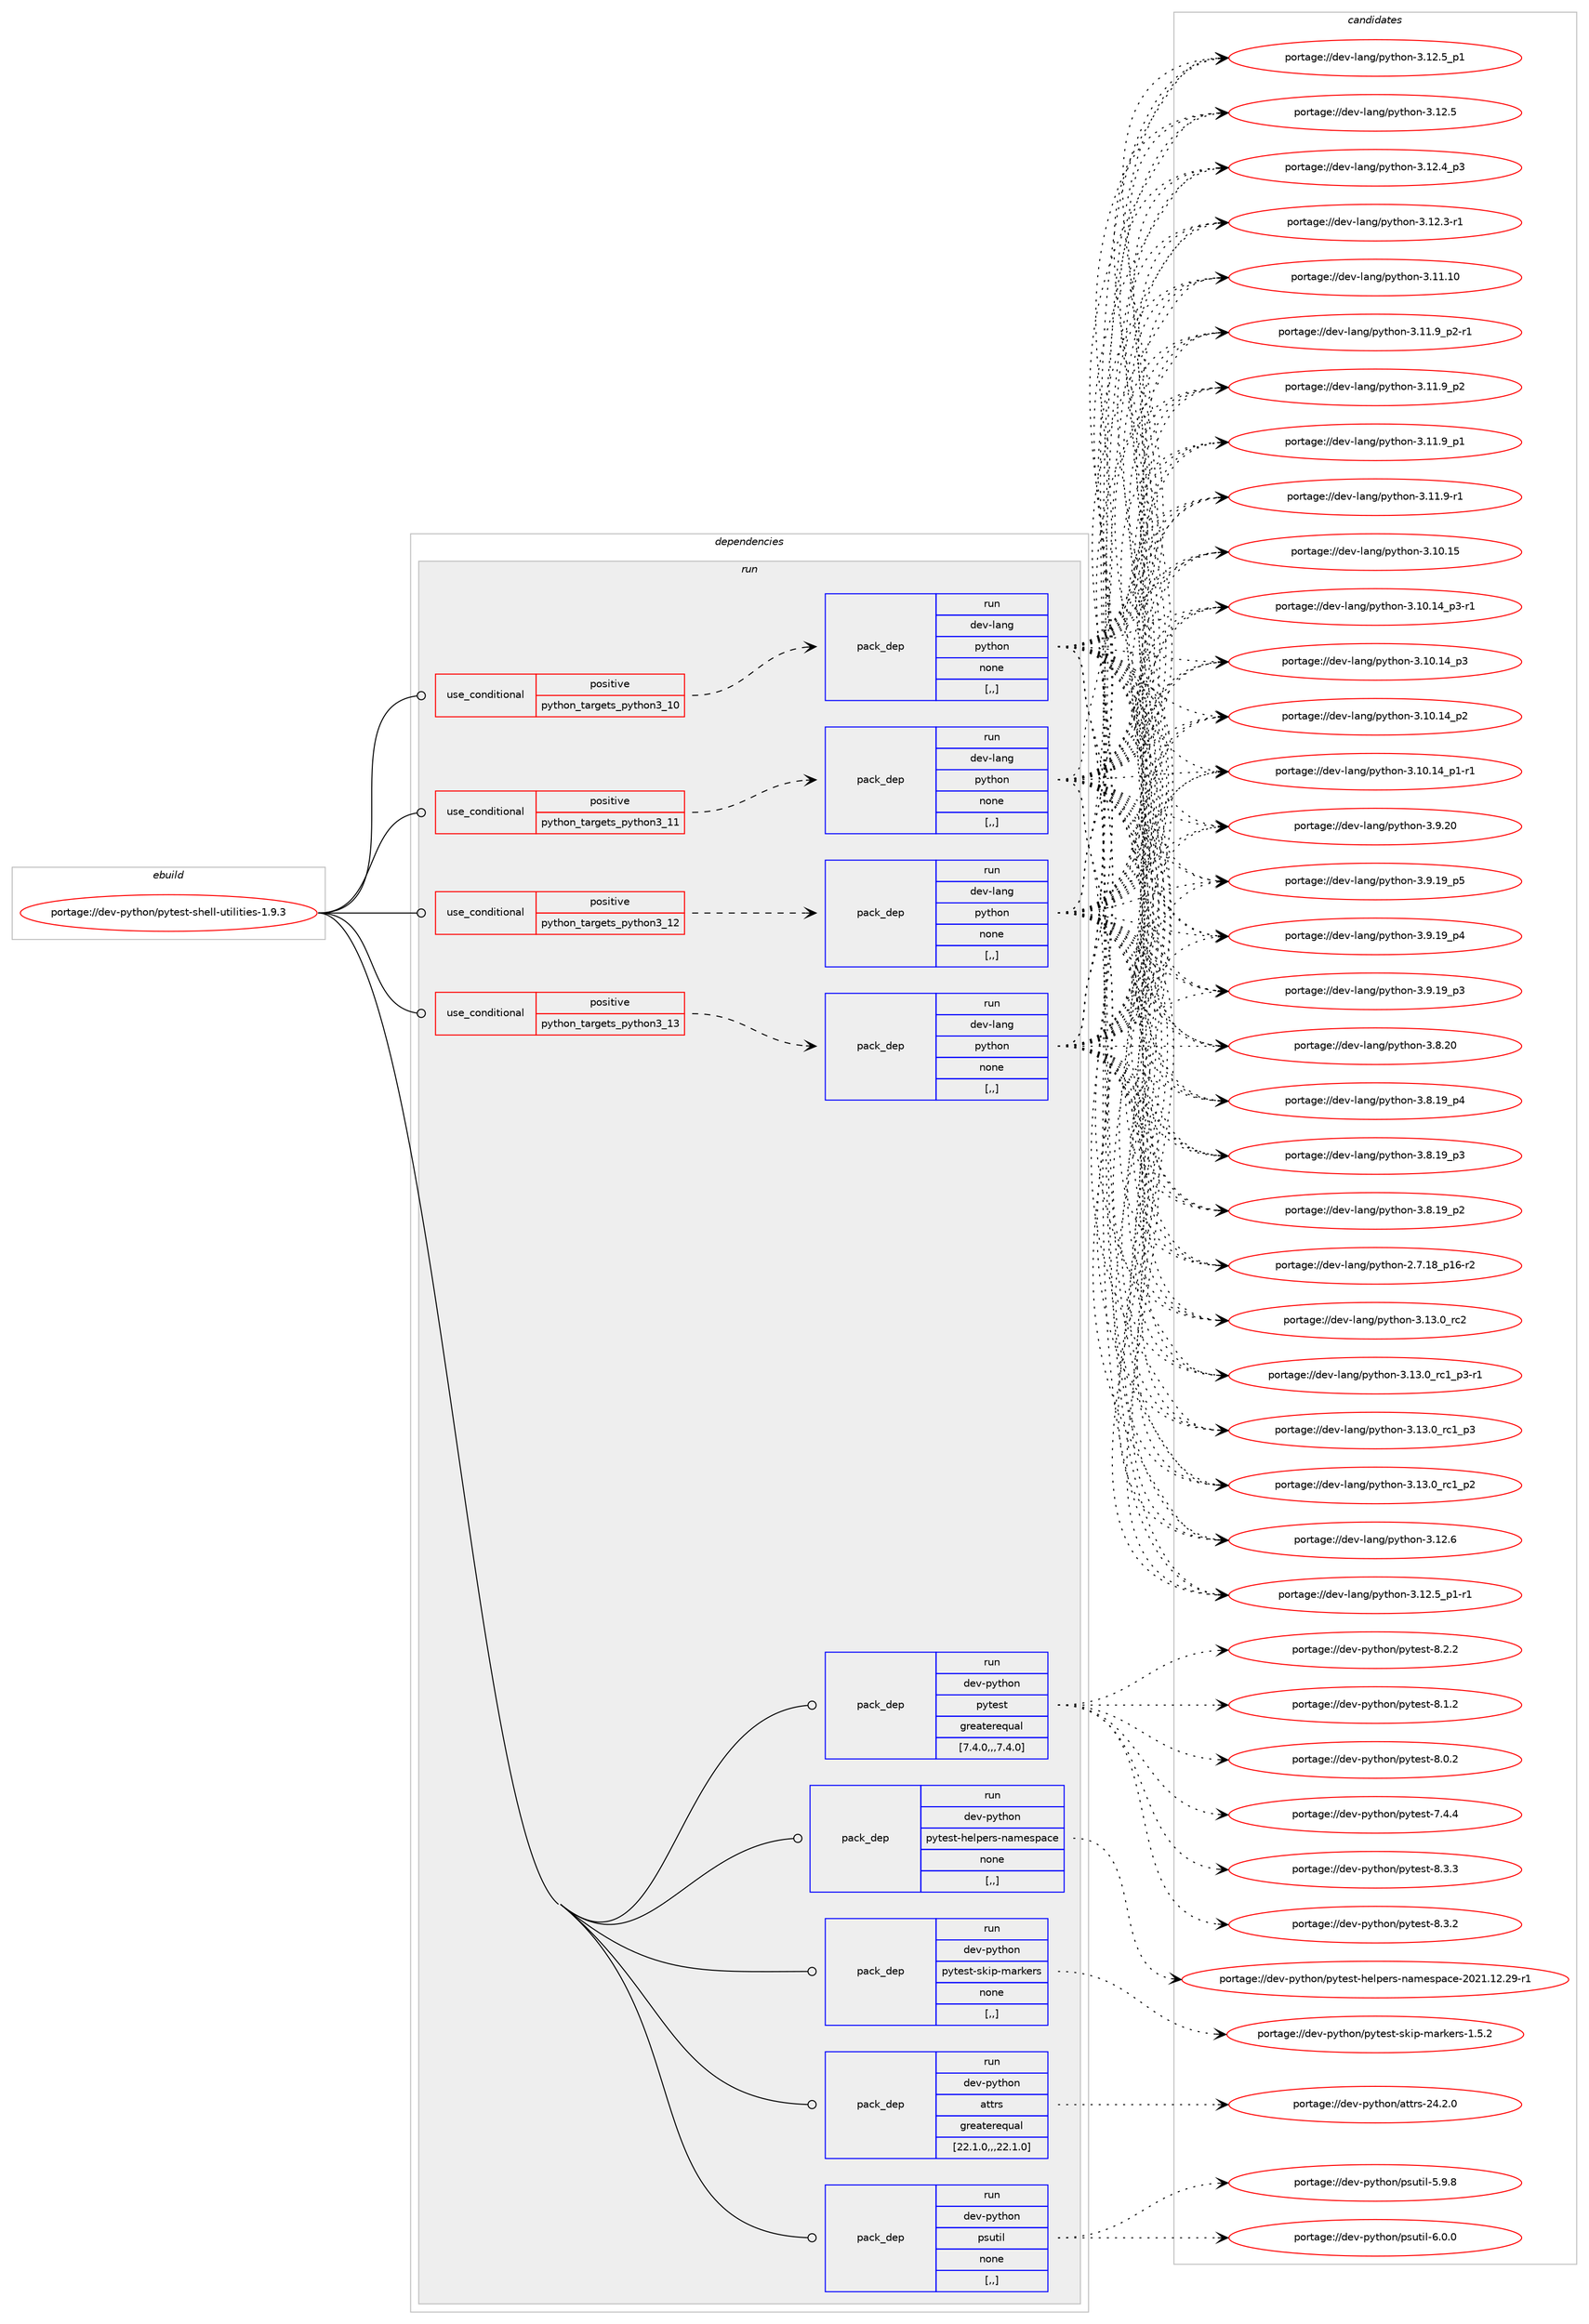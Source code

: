 digraph prolog {

# *************
# Graph options
# *************

newrank=true;
concentrate=true;
compound=true;
graph [rankdir=LR,fontname=Helvetica,fontsize=10,ranksep=1.5];#, ranksep=2.5, nodesep=0.2];
edge  [arrowhead=vee];
node  [fontname=Helvetica,fontsize=10];

# **********
# The ebuild
# **********

subgraph cluster_leftcol {
color=gray;
label=<<i>ebuild</i>>;
id [label="portage://dev-python/pytest-shell-utilities-1.9.3", color=red, width=4, href="../dev-python/pytest-shell-utilities-1.9.3.svg"];
}

# ****************
# The dependencies
# ****************

subgraph cluster_midcol {
color=gray;
label=<<i>dependencies</i>>;
subgraph cluster_compile {
fillcolor="#eeeeee";
style=filled;
label=<<i>compile</i>>;
}
subgraph cluster_compileandrun {
fillcolor="#eeeeee";
style=filled;
label=<<i>compile and run</i>>;
}
subgraph cluster_run {
fillcolor="#eeeeee";
style=filled;
label=<<i>run</i>>;
subgraph cond168672 {
dependency654662 [label=<<TABLE BORDER="0" CELLBORDER="1" CELLSPACING="0" CELLPADDING="4"><TR><TD ROWSPAN="3" CELLPADDING="10">use_conditional</TD></TR><TR><TD>positive</TD></TR><TR><TD>python_targets_python3_10</TD></TR></TABLE>>, shape=none, color=red];
subgraph pack481133 {
dependency654663 [label=<<TABLE BORDER="0" CELLBORDER="1" CELLSPACING="0" CELLPADDING="4" WIDTH="220"><TR><TD ROWSPAN="6" CELLPADDING="30">pack_dep</TD></TR><TR><TD WIDTH="110">run</TD></TR><TR><TD>dev-lang</TD></TR><TR><TD>python</TD></TR><TR><TD>none</TD></TR><TR><TD>[,,]</TD></TR></TABLE>>, shape=none, color=blue];
}
dependency654662:e -> dependency654663:w [weight=20,style="dashed",arrowhead="vee"];
}
id:e -> dependency654662:w [weight=20,style="solid",arrowhead="odot"];
subgraph cond168673 {
dependency654664 [label=<<TABLE BORDER="0" CELLBORDER="1" CELLSPACING="0" CELLPADDING="4"><TR><TD ROWSPAN="3" CELLPADDING="10">use_conditional</TD></TR><TR><TD>positive</TD></TR><TR><TD>python_targets_python3_11</TD></TR></TABLE>>, shape=none, color=red];
subgraph pack481134 {
dependency654665 [label=<<TABLE BORDER="0" CELLBORDER="1" CELLSPACING="0" CELLPADDING="4" WIDTH="220"><TR><TD ROWSPAN="6" CELLPADDING="30">pack_dep</TD></TR><TR><TD WIDTH="110">run</TD></TR><TR><TD>dev-lang</TD></TR><TR><TD>python</TD></TR><TR><TD>none</TD></TR><TR><TD>[,,]</TD></TR></TABLE>>, shape=none, color=blue];
}
dependency654664:e -> dependency654665:w [weight=20,style="dashed",arrowhead="vee"];
}
id:e -> dependency654664:w [weight=20,style="solid",arrowhead="odot"];
subgraph cond168674 {
dependency654666 [label=<<TABLE BORDER="0" CELLBORDER="1" CELLSPACING="0" CELLPADDING="4"><TR><TD ROWSPAN="3" CELLPADDING="10">use_conditional</TD></TR><TR><TD>positive</TD></TR><TR><TD>python_targets_python3_12</TD></TR></TABLE>>, shape=none, color=red];
subgraph pack481135 {
dependency654667 [label=<<TABLE BORDER="0" CELLBORDER="1" CELLSPACING="0" CELLPADDING="4" WIDTH="220"><TR><TD ROWSPAN="6" CELLPADDING="30">pack_dep</TD></TR><TR><TD WIDTH="110">run</TD></TR><TR><TD>dev-lang</TD></TR><TR><TD>python</TD></TR><TR><TD>none</TD></TR><TR><TD>[,,]</TD></TR></TABLE>>, shape=none, color=blue];
}
dependency654666:e -> dependency654667:w [weight=20,style="dashed",arrowhead="vee"];
}
id:e -> dependency654666:w [weight=20,style="solid",arrowhead="odot"];
subgraph cond168675 {
dependency654668 [label=<<TABLE BORDER="0" CELLBORDER="1" CELLSPACING="0" CELLPADDING="4"><TR><TD ROWSPAN="3" CELLPADDING="10">use_conditional</TD></TR><TR><TD>positive</TD></TR><TR><TD>python_targets_python3_13</TD></TR></TABLE>>, shape=none, color=red];
subgraph pack481136 {
dependency654669 [label=<<TABLE BORDER="0" CELLBORDER="1" CELLSPACING="0" CELLPADDING="4" WIDTH="220"><TR><TD ROWSPAN="6" CELLPADDING="30">pack_dep</TD></TR><TR><TD WIDTH="110">run</TD></TR><TR><TD>dev-lang</TD></TR><TR><TD>python</TD></TR><TR><TD>none</TD></TR><TR><TD>[,,]</TD></TR></TABLE>>, shape=none, color=blue];
}
dependency654668:e -> dependency654669:w [weight=20,style="dashed",arrowhead="vee"];
}
id:e -> dependency654668:w [weight=20,style="solid",arrowhead="odot"];
subgraph pack481137 {
dependency654670 [label=<<TABLE BORDER="0" CELLBORDER="1" CELLSPACING="0" CELLPADDING="4" WIDTH="220"><TR><TD ROWSPAN="6" CELLPADDING="30">pack_dep</TD></TR><TR><TD WIDTH="110">run</TD></TR><TR><TD>dev-python</TD></TR><TR><TD>attrs</TD></TR><TR><TD>greaterequal</TD></TR><TR><TD>[22.1.0,,,22.1.0]</TD></TR></TABLE>>, shape=none, color=blue];
}
id:e -> dependency654670:w [weight=20,style="solid",arrowhead="odot"];
subgraph pack481138 {
dependency654671 [label=<<TABLE BORDER="0" CELLBORDER="1" CELLSPACING="0" CELLPADDING="4" WIDTH="220"><TR><TD ROWSPAN="6" CELLPADDING="30">pack_dep</TD></TR><TR><TD WIDTH="110">run</TD></TR><TR><TD>dev-python</TD></TR><TR><TD>psutil</TD></TR><TR><TD>none</TD></TR><TR><TD>[,,]</TD></TR></TABLE>>, shape=none, color=blue];
}
id:e -> dependency654671:w [weight=20,style="solid",arrowhead="odot"];
subgraph pack481139 {
dependency654672 [label=<<TABLE BORDER="0" CELLBORDER="1" CELLSPACING="0" CELLPADDING="4" WIDTH="220"><TR><TD ROWSPAN="6" CELLPADDING="30">pack_dep</TD></TR><TR><TD WIDTH="110">run</TD></TR><TR><TD>dev-python</TD></TR><TR><TD>pytest</TD></TR><TR><TD>greaterequal</TD></TR><TR><TD>[7.4.0,,,7.4.0]</TD></TR></TABLE>>, shape=none, color=blue];
}
id:e -> dependency654672:w [weight=20,style="solid",arrowhead="odot"];
subgraph pack481140 {
dependency654673 [label=<<TABLE BORDER="0" CELLBORDER="1" CELLSPACING="0" CELLPADDING="4" WIDTH="220"><TR><TD ROWSPAN="6" CELLPADDING="30">pack_dep</TD></TR><TR><TD WIDTH="110">run</TD></TR><TR><TD>dev-python</TD></TR><TR><TD>pytest-helpers-namespace</TD></TR><TR><TD>none</TD></TR><TR><TD>[,,]</TD></TR></TABLE>>, shape=none, color=blue];
}
id:e -> dependency654673:w [weight=20,style="solid",arrowhead="odot"];
subgraph pack481141 {
dependency654674 [label=<<TABLE BORDER="0" CELLBORDER="1" CELLSPACING="0" CELLPADDING="4" WIDTH="220"><TR><TD ROWSPAN="6" CELLPADDING="30">pack_dep</TD></TR><TR><TD WIDTH="110">run</TD></TR><TR><TD>dev-python</TD></TR><TR><TD>pytest-skip-markers</TD></TR><TR><TD>none</TD></TR><TR><TD>[,,]</TD></TR></TABLE>>, shape=none, color=blue];
}
id:e -> dependency654674:w [weight=20,style="solid",arrowhead="odot"];
}
}

# **************
# The candidates
# **************

subgraph cluster_choices {
rank=same;
color=gray;
label=<<i>candidates</i>>;

subgraph choice481133 {
color=black;
nodesep=1;
choice10010111845108971101034711212111610411111045514649514648951149950 [label="portage://dev-lang/python-3.13.0_rc2", color=red, width=4,href="../dev-lang/python-3.13.0_rc2.svg"];
choice1001011184510897110103471121211161041111104551464951464895114994995112514511449 [label="portage://dev-lang/python-3.13.0_rc1_p3-r1", color=red, width=4,href="../dev-lang/python-3.13.0_rc1_p3-r1.svg"];
choice100101118451089711010347112121116104111110455146495146489511499499511251 [label="portage://dev-lang/python-3.13.0_rc1_p3", color=red, width=4,href="../dev-lang/python-3.13.0_rc1_p3.svg"];
choice100101118451089711010347112121116104111110455146495146489511499499511250 [label="portage://dev-lang/python-3.13.0_rc1_p2", color=red, width=4,href="../dev-lang/python-3.13.0_rc1_p2.svg"];
choice10010111845108971101034711212111610411111045514649504654 [label="portage://dev-lang/python-3.12.6", color=red, width=4,href="../dev-lang/python-3.12.6.svg"];
choice1001011184510897110103471121211161041111104551464950465395112494511449 [label="portage://dev-lang/python-3.12.5_p1-r1", color=red, width=4,href="../dev-lang/python-3.12.5_p1-r1.svg"];
choice100101118451089711010347112121116104111110455146495046539511249 [label="portage://dev-lang/python-3.12.5_p1", color=red, width=4,href="../dev-lang/python-3.12.5_p1.svg"];
choice10010111845108971101034711212111610411111045514649504653 [label="portage://dev-lang/python-3.12.5", color=red, width=4,href="../dev-lang/python-3.12.5.svg"];
choice100101118451089711010347112121116104111110455146495046529511251 [label="portage://dev-lang/python-3.12.4_p3", color=red, width=4,href="../dev-lang/python-3.12.4_p3.svg"];
choice100101118451089711010347112121116104111110455146495046514511449 [label="portage://dev-lang/python-3.12.3-r1", color=red, width=4,href="../dev-lang/python-3.12.3-r1.svg"];
choice1001011184510897110103471121211161041111104551464949464948 [label="portage://dev-lang/python-3.11.10", color=red, width=4,href="../dev-lang/python-3.11.10.svg"];
choice1001011184510897110103471121211161041111104551464949465795112504511449 [label="portage://dev-lang/python-3.11.9_p2-r1", color=red, width=4,href="../dev-lang/python-3.11.9_p2-r1.svg"];
choice100101118451089711010347112121116104111110455146494946579511250 [label="portage://dev-lang/python-3.11.9_p2", color=red, width=4,href="../dev-lang/python-3.11.9_p2.svg"];
choice100101118451089711010347112121116104111110455146494946579511249 [label="portage://dev-lang/python-3.11.9_p1", color=red, width=4,href="../dev-lang/python-3.11.9_p1.svg"];
choice100101118451089711010347112121116104111110455146494946574511449 [label="portage://dev-lang/python-3.11.9-r1", color=red, width=4,href="../dev-lang/python-3.11.9-r1.svg"];
choice1001011184510897110103471121211161041111104551464948464953 [label="portage://dev-lang/python-3.10.15", color=red, width=4,href="../dev-lang/python-3.10.15.svg"];
choice100101118451089711010347112121116104111110455146494846495295112514511449 [label="portage://dev-lang/python-3.10.14_p3-r1", color=red, width=4,href="../dev-lang/python-3.10.14_p3-r1.svg"];
choice10010111845108971101034711212111610411111045514649484649529511251 [label="portage://dev-lang/python-3.10.14_p3", color=red, width=4,href="../dev-lang/python-3.10.14_p3.svg"];
choice10010111845108971101034711212111610411111045514649484649529511250 [label="portage://dev-lang/python-3.10.14_p2", color=red, width=4,href="../dev-lang/python-3.10.14_p2.svg"];
choice100101118451089711010347112121116104111110455146494846495295112494511449 [label="portage://dev-lang/python-3.10.14_p1-r1", color=red, width=4,href="../dev-lang/python-3.10.14_p1-r1.svg"];
choice10010111845108971101034711212111610411111045514657465048 [label="portage://dev-lang/python-3.9.20", color=red, width=4,href="../dev-lang/python-3.9.20.svg"];
choice100101118451089711010347112121116104111110455146574649579511253 [label="portage://dev-lang/python-3.9.19_p5", color=red, width=4,href="../dev-lang/python-3.9.19_p5.svg"];
choice100101118451089711010347112121116104111110455146574649579511252 [label="portage://dev-lang/python-3.9.19_p4", color=red, width=4,href="../dev-lang/python-3.9.19_p4.svg"];
choice100101118451089711010347112121116104111110455146574649579511251 [label="portage://dev-lang/python-3.9.19_p3", color=red, width=4,href="../dev-lang/python-3.9.19_p3.svg"];
choice10010111845108971101034711212111610411111045514656465048 [label="portage://dev-lang/python-3.8.20", color=red, width=4,href="../dev-lang/python-3.8.20.svg"];
choice100101118451089711010347112121116104111110455146564649579511252 [label="portage://dev-lang/python-3.8.19_p4", color=red, width=4,href="../dev-lang/python-3.8.19_p4.svg"];
choice100101118451089711010347112121116104111110455146564649579511251 [label="portage://dev-lang/python-3.8.19_p3", color=red, width=4,href="../dev-lang/python-3.8.19_p3.svg"];
choice100101118451089711010347112121116104111110455146564649579511250 [label="portage://dev-lang/python-3.8.19_p2", color=red, width=4,href="../dev-lang/python-3.8.19_p2.svg"];
choice100101118451089711010347112121116104111110455046554649569511249544511450 [label="portage://dev-lang/python-2.7.18_p16-r2", color=red, width=4,href="../dev-lang/python-2.7.18_p16-r2.svg"];
dependency654663:e -> choice10010111845108971101034711212111610411111045514649514648951149950:w [style=dotted,weight="100"];
dependency654663:e -> choice1001011184510897110103471121211161041111104551464951464895114994995112514511449:w [style=dotted,weight="100"];
dependency654663:e -> choice100101118451089711010347112121116104111110455146495146489511499499511251:w [style=dotted,weight="100"];
dependency654663:e -> choice100101118451089711010347112121116104111110455146495146489511499499511250:w [style=dotted,weight="100"];
dependency654663:e -> choice10010111845108971101034711212111610411111045514649504654:w [style=dotted,weight="100"];
dependency654663:e -> choice1001011184510897110103471121211161041111104551464950465395112494511449:w [style=dotted,weight="100"];
dependency654663:e -> choice100101118451089711010347112121116104111110455146495046539511249:w [style=dotted,weight="100"];
dependency654663:e -> choice10010111845108971101034711212111610411111045514649504653:w [style=dotted,weight="100"];
dependency654663:e -> choice100101118451089711010347112121116104111110455146495046529511251:w [style=dotted,weight="100"];
dependency654663:e -> choice100101118451089711010347112121116104111110455146495046514511449:w [style=dotted,weight="100"];
dependency654663:e -> choice1001011184510897110103471121211161041111104551464949464948:w [style=dotted,weight="100"];
dependency654663:e -> choice1001011184510897110103471121211161041111104551464949465795112504511449:w [style=dotted,weight="100"];
dependency654663:e -> choice100101118451089711010347112121116104111110455146494946579511250:w [style=dotted,weight="100"];
dependency654663:e -> choice100101118451089711010347112121116104111110455146494946579511249:w [style=dotted,weight="100"];
dependency654663:e -> choice100101118451089711010347112121116104111110455146494946574511449:w [style=dotted,weight="100"];
dependency654663:e -> choice1001011184510897110103471121211161041111104551464948464953:w [style=dotted,weight="100"];
dependency654663:e -> choice100101118451089711010347112121116104111110455146494846495295112514511449:w [style=dotted,weight="100"];
dependency654663:e -> choice10010111845108971101034711212111610411111045514649484649529511251:w [style=dotted,weight="100"];
dependency654663:e -> choice10010111845108971101034711212111610411111045514649484649529511250:w [style=dotted,weight="100"];
dependency654663:e -> choice100101118451089711010347112121116104111110455146494846495295112494511449:w [style=dotted,weight="100"];
dependency654663:e -> choice10010111845108971101034711212111610411111045514657465048:w [style=dotted,weight="100"];
dependency654663:e -> choice100101118451089711010347112121116104111110455146574649579511253:w [style=dotted,weight="100"];
dependency654663:e -> choice100101118451089711010347112121116104111110455146574649579511252:w [style=dotted,weight="100"];
dependency654663:e -> choice100101118451089711010347112121116104111110455146574649579511251:w [style=dotted,weight="100"];
dependency654663:e -> choice10010111845108971101034711212111610411111045514656465048:w [style=dotted,weight="100"];
dependency654663:e -> choice100101118451089711010347112121116104111110455146564649579511252:w [style=dotted,weight="100"];
dependency654663:e -> choice100101118451089711010347112121116104111110455146564649579511251:w [style=dotted,weight="100"];
dependency654663:e -> choice100101118451089711010347112121116104111110455146564649579511250:w [style=dotted,weight="100"];
dependency654663:e -> choice100101118451089711010347112121116104111110455046554649569511249544511450:w [style=dotted,weight="100"];
}
subgraph choice481134 {
color=black;
nodesep=1;
choice10010111845108971101034711212111610411111045514649514648951149950 [label="portage://dev-lang/python-3.13.0_rc2", color=red, width=4,href="../dev-lang/python-3.13.0_rc2.svg"];
choice1001011184510897110103471121211161041111104551464951464895114994995112514511449 [label="portage://dev-lang/python-3.13.0_rc1_p3-r1", color=red, width=4,href="../dev-lang/python-3.13.0_rc1_p3-r1.svg"];
choice100101118451089711010347112121116104111110455146495146489511499499511251 [label="portage://dev-lang/python-3.13.0_rc1_p3", color=red, width=4,href="../dev-lang/python-3.13.0_rc1_p3.svg"];
choice100101118451089711010347112121116104111110455146495146489511499499511250 [label="portage://dev-lang/python-3.13.0_rc1_p2", color=red, width=4,href="../dev-lang/python-3.13.0_rc1_p2.svg"];
choice10010111845108971101034711212111610411111045514649504654 [label="portage://dev-lang/python-3.12.6", color=red, width=4,href="../dev-lang/python-3.12.6.svg"];
choice1001011184510897110103471121211161041111104551464950465395112494511449 [label="portage://dev-lang/python-3.12.5_p1-r1", color=red, width=4,href="../dev-lang/python-3.12.5_p1-r1.svg"];
choice100101118451089711010347112121116104111110455146495046539511249 [label="portage://dev-lang/python-3.12.5_p1", color=red, width=4,href="../dev-lang/python-3.12.5_p1.svg"];
choice10010111845108971101034711212111610411111045514649504653 [label="portage://dev-lang/python-3.12.5", color=red, width=4,href="../dev-lang/python-3.12.5.svg"];
choice100101118451089711010347112121116104111110455146495046529511251 [label="portage://dev-lang/python-3.12.4_p3", color=red, width=4,href="../dev-lang/python-3.12.4_p3.svg"];
choice100101118451089711010347112121116104111110455146495046514511449 [label="portage://dev-lang/python-3.12.3-r1", color=red, width=4,href="../dev-lang/python-3.12.3-r1.svg"];
choice1001011184510897110103471121211161041111104551464949464948 [label="portage://dev-lang/python-3.11.10", color=red, width=4,href="../dev-lang/python-3.11.10.svg"];
choice1001011184510897110103471121211161041111104551464949465795112504511449 [label="portage://dev-lang/python-3.11.9_p2-r1", color=red, width=4,href="../dev-lang/python-3.11.9_p2-r1.svg"];
choice100101118451089711010347112121116104111110455146494946579511250 [label="portage://dev-lang/python-3.11.9_p2", color=red, width=4,href="../dev-lang/python-3.11.9_p2.svg"];
choice100101118451089711010347112121116104111110455146494946579511249 [label="portage://dev-lang/python-3.11.9_p1", color=red, width=4,href="../dev-lang/python-3.11.9_p1.svg"];
choice100101118451089711010347112121116104111110455146494946574511449 [label="portage://dev-lang/python-3.11.9-r1", color=red, width=4,href="../dev-lang/python-3.11.9-r1.svg"];
choice1001011184510897110103471121211161041111104551464948464953 [label="portage://dev-lang/python-3.10.15", color=red, width=4,href="../dev-lang/python-3.10.15.svg"];
choice100101118451089711010347112121116104111110455146494846495295112514511449 [label="portage://dev-lang/python-3.10.14_p3-r1", color=red, width=4,href="../dev-lang/python-3.10.14_p3-r1.svg"];
choice10010111845108971101034711212111610411111045514649484649529511251 [label="portage://dev-lang/python-3.10.14_p3", color=red, width=4,href="../dev-lang/python-3.10.14_p3.svg"];
choice10010111845108971101034711212111610411111045514649484649529511250 [label="portage://dev-lang/python-3.10.14_p2", color=red, width=4,href="../dev-lang/python-3.10.14_p2.svg"];
choice100101118451089711010347112121116104111110455146494846495295112494511449 [label="portage://dev-lang/python-3.10.14_p1-r1", color=red, width=4,href="../dev-lang/python-3.10.14_p1-r1.svg"];
choice10010111845108971101034711212111610411111045514657465048 [label="portage://dev-lang/python-3.9.20", color=red, width=4,href="../dev-lang/python-3.9.20.svg"];
choice100101118451089711010347112121116104111110455146574649579511253 [label="portage://dev-lang/python-3.9.19_p5", color=red, width=4,href="../dev-lang/python-3.9.19_p5.svg"];
choice100101118451089711010347112121116104111110455146574649579511252 [label="portage://dev-lang/python-3.9.19_p4", color=red, width=4,href="../dev-lang/python-3.9.19_p4.svg"];
choice100101118451089711010347112121116104111110455146574649579511251 [label="portage://dev-lang/python-3.9.19_p3", color=red, width=4,href="../dev-lang/python-3.9.19_p3.svg"];
choice10010111845108971101034711212111610411111045514656465048 [label="portage://dev-lang/python-3.8.20", color=red, width=4,href="../dev-lang/python-3.8.20.svg"];
choice100101118451089711010347112121116104111110455146564649579511252 [label="portage://dev-lang/python-3.8.19_p4", color=red, width=4,href="../dev-lang/python-3.8.19_p4.svg"];
choice100101118451089711010347112121116104111110455146564649579511251 [label="portage://dev-lang/python-3.8.19_p3", color=red, width=4,href="../dev-lang/python-3.8.19_p3.svg"];
choice100101118451089711010347112121116104111110455146564649579511250 [label="portage://dev-lang/python-3.8.19_p2", color=red, width=4,href="../dev-lang/python-3.8.19_p2.svg"];
choice100101118451089711010347112121116104111110455046554649569511249544511450 [label="portage://dev-lang/python-2.7.18_p16-r2", color=red, width=4,href="../dev-lang/python-2.7.18_p16-r2.svg"];
dependency654665:e -> choice10010111845108971101034711212111610411111045514649514648951149950:w [style=dotted,weight="100"];
dependency654665:e -> choice1001011184510897110103471121211161041111104551464951464895114994995112514511449:w [style=dotted,weight="100"];
dependency654665:e -> choice100101118451089711010347112121116104111110455146495146489511499499511251:w [style=dotted,weight="100"];
dependency654665:e -> choice100101118451089711010347112121116104111110455146495146489511499499511250:w [style=dotted,weight="100"];
dependency654665:e -> choice10010111845108971101034711212111610411111045514649504654:w [style=dotted,weight="100"];
dependency654665:e -> choice1001011184510897110103471121211161041111104551464950465395112494511449:w [style=dotted,weight="100"];
dependency654665:e -> choice100101118451089711010347112121116104111110455146495046539511249:w [style=dotted,weight="100"];
dependency654665:e -> choice10010111845108971101034711212111610411111045514649504653:w [style=dotted,weight="100"];
dependency654665:e -> choice100101118451089711010347112121116104111110455146495046529511251:w [style=dotted,weight="100"];
dependency654665:e -> choice100101118451089711010347112121116104111110455146495046514511449:w [style=dotted,weight="100"];
dependency654665:e -> choice1001011184510897110103471121211161041111104551464949464948:w [style=dotted,weight="100"];
dependency654665:e -> choice1001011184510897110103471121211161041111104551464949465795112504511449:w [style=dotted,weight="100"];
dependency654665:e -> choice100101118451089711010347112121116104111110455146494946579511250:w [style=dotted,weight="100"];
dependency654665:e -> choice100101118451089711010347112121116104111110455146494946579511249:w [style=dotted,weight="100"];
dependency654665:e -> choice100101118451089711010347112121116104111110455146494946574511449:w [style=dotted,weight="100"];
dependency654665:e -> choice1001011184510897110103471121211161041111104551464948464953:w [style=dotted,weight="100"];
dependency654665:e -> choice100101118451089711010347112121116104111110455146494846495295112514511449:w [style=dotted,weight="100"];
dependency654665:e -> choice10010111845108971101034711212111610411111045514649484649529511251:w [style=dotted,weight="100"];
dependency654665:e -> choice10010111845108971101034711212111610411111045514649484649529511250:w [style=dotted,weight="100"];
dependency654665:e -> choice100101118451089711010347112121116104111110455146494846495295112494511449:w [style=dotted,weight="100"];
dependency654665:e -> choice10010111845108971101034711212111610411111045514657465048:w [style=dotted,weight="100"];
dependency654665:e -> choice100101118451089711010347112121116104111110455146574649579511253:w [style=dotted,weight="100"];
dependency654665:e -> choice100101118451089711010347112121116104111110455146574649579511252:w [style=dotted,weight="100"];
dependency654665:e -> choice100101118451089711010347112121116104111110455146574649579511251:w [style=dotted,weight="100"];
dependency654665:e -> choice10010111845108971101034711212111610411111045514656465048:w [style=dotted,weight="100"];
dependency654665:e -> choice100101118451089711010347112121116104111110455146564649579511252:w [style=dotted,weight="100"];
dependency654665:e -> choice100101118451089711010347112121116104111110455146564649579511251:w [style=dotted,weight="100"];
dependency654665:e -> choice100101118451089711010347112121116104111110455146564649579511250:w [style=dotted,weight="100"];
dependency654665:e -> choice100101118451089711010347112121116104111110455046554649569511249544511450:w [style=dotted,weight="100"];
}
subgraph choice481135 {
color=black;
nodesep=1;
choice10010111845108971101034711212111610411111045514649514648951149950 [label="portage://dev-lang/python-3.13.0_rc2", color=red, width=4,href="../dev-lang/python-3.13.0_rc2.svg"];
choice1001011184510897110103471121211161041111104551464951464895114994995112514511449 [label="portage://dev-lang/python-3.13.0_rc1_p3-r1", color=red, width=4,href="../dev-lang/python-3.13.0_rc1_p3-r1.svg"];
choice100101118451089711010347112121116104111110455146495146489511499499511251 [label="portage://dev-lang/python-3.13.0_rc1_p3", color=red, width=4,href="../dev-lang/python-3.13.0_rc1_p3.svg"];
choice100101118451089711010347112121116104111110455146495146489511499499511250 [label="portage://dev-lang/python-3.13.0_rc1_p2", color=red, width=4,href="../dev-lang/python-3.13.0_rc1_p2.svg"];
choice10010111845108971101034711212111610411111045514649504654 [label="portage://dev-lang/python-3.12.6", color=red, width=4,href="../dev-lang/python-3.12.6.svg"];
choice1001011184510897110103471121211161041111104551464950465395112494511449 [label="portage://dev-lang/python-3.12.5_p1-r1", color=red, width=4,href="../dev-lang/python-3.12.5_p1-r1.svg"];
choice100101118451089711010347112121116104111110455146495046539511249 [label="portage://dev-lang/python-3.12.5_p1", color=red, width=4,href="../dev-lang/python-3.12.5_p1.svg"];
choice10010111845108971101034711212111610411111045514649504653 [label="portage://dev-lang/python-3.12.5", color=red, width=4,href="../dev-lang/python-3.12.5.svg"];
choice100101118451089711010347112121116104111110455146495046529511251 [label="portage://dev-lang/python-3.12.4_p3", color=red, width=4,href="../dev-lang/python-3.12.4_p3.svg"];
choice100101118451089711010347112121116104111110455146495046514511449 [label="portage://dev-lang/python-3.12.3-r1", color=red, width=4,href="../dev-lang/python-3.12.3-r1.svg"];
choice1001011184510897110103471121211161041111104551464949464948 [label="portage://dev-lang/python-3.11.10", color=red, width=4,href="../dev-lang/python-3.11.10.svg"];
choice1001011184510897110103471121211161041111104551464949465795112504511449 [label="portage://dev-lang/python-3.11.9_p2-r1", color=red, width=4,href="../dev-lang/python-3.11.9_p2-r1.svg"];
choice100101118451089711010347112121116104111110455146494946579511250 [label="portage://dev-lang/python-3.11.9_p2", color=red, width=4,href="../dev-lang/python-3.11.9_p2.svg"];
choice100101118451089711010347112121116104111110455146494946579511249 [label="portage://dev-lang/python-3.11.9_p1", color=red, width=4,href="../dev-lang/python-3.11.9_p1.svg"];
choice100101118451089711010347112121116104111110455146494946574511449 [label="portage://dev-lang/python-3.11.9-r1", color=red, width=4,href="../dev-lang/python-3.11.9-r1.svg"];
choice1001011184510897110103471121211161041111104551464948464953 [label="portage://dev-lang/python-3.10.15", color=red, width=4,href="../dev-lang/python-3.10.15.svg"];
choice100101118451089711010347112121116104111110455146494846495295112514511449 [label="portage://dev-lang/python-3.10.14_p3-r1", color=red, width=4,href="../dev-lang/python-3.10.14_p3-r1.svg"];
choice10010111845108971101034711212111610411111045514649484649529511251 [label="portage://dev-lang/python-3.10.14_p3", color=red, width=4,href="../dev-lang/python-3.10.14_p3.svg"];
choice10010111845108971101034711212111610411111045514649484649529511250 [label="portage://dev-lang/python-3.10.14_p2", color=red, width=4,href="../dev-lang/python-3.10.14_p2.svg"];
choice100101118451089711010347112121116104111110455146494846495295112494511449 [label="portage://dev-lang/python-3.10.14_p1-r1", color=red, width=4,href="../dev-lang/python-3.10.14_p1-r1.svg"];
choice10010111845108971101034711212111610411111045514657465048 [label="portage://dev-lang/python-3.9.20", color=red, width=4,href="../dev-lang/python-3.9.20.svg"];
choice100101118451089711010347112121116104111110455146574649579511253 [label="portage://dev-lang/python-3.9.19_p5", color=red, width=4,href="../dev-lang/python-3.9.19_p5.svg"];
choice100101118451089711010347112121116104111110455146574649579511252 [label="portage://dev-lang/python-3.9.19_p4", color=red, width=4,href="../dev-lang/python-3.9.19_p4.svg"];
choice100101118451089711010347112121116104111110455146574649579511251 [label="portage://dev-lang/python-3.9.19_p3", color=red, width=4,href="../dev-lang/python-3.9.19_p3.svg"];
choice10010111845108971101034711212111610411111045514656465048 [label="portage://dev-lang/python-3.8.20", color=red, width=4,href="../dev-lang/python-3.8.20.svg"];
choice100101118451089711010347112121116104111110455146564649579511252 [label="portage://dev-lang/python-3.8.19_p4", color=red, width=4,href="../dev-lang/python-3.8.19_p4.svg"];
choice100101118451089711010347112121116104111110455146564649579511251 [label="portage://dev-lang/python-3.8.19_p3", color=red, width=4,href="../dev-lang/python-3.8.19_p3.svg"];
choice100101118451089711010347112121116104111110455146564649579511250 [label="portage://dev-lang/python-3.8.19_p2", color=red, width=4,href="../dev-lang/python-3.8.19_p2.svg"];
choice100101118451089711010347112121116104111110455046554649569511249544511450 [label="portage://dev-lang/python-2.7.18_p16-r2", color=red, width=4,href="../dev-lang/python-2.7.18_p16-r2.svg"];
dependency654667:e -> choice10010111845108971101034711212111610411111045514649514648951149950:w [style=dotted,weight="100"];
dependency654667:e -> choice1001011184510897110103471121211161041111104551464951464895114994995112514511449:w [style=dotted,weight="100"];
dependency654667:e -> choice100101118451089711010347112121116104111110455146495146489511499499511251:w [style=dotted,weight="100"];
dependency654667:e -> choice100101118451089711010347112121116104111110455146495146489511499499511250:w [style=dotted,weight="100"];
dependency654667:e -> choice10010111845108971101034711212111610411111045514649504654:w [style=dotted,weight="100"];
dependency654667:e -> choice1001011184510897110103471121211161041111104551464950465395112494511449:w [style=dotted,weight="100"];
dependency654667:e -> choice100101118451089711010347112121116104111110455146495046539511249:w [style=dotted,weight="100"];
dependency654667:e -> choice10010111845108971101034711212111610411111045514649504653:w [style=dotted,weight="100"];
dependency654667:e -> choice100101118451089711010347112121116104111110455146495046529511251:w [style=dotted,weight="100"];
dependency654667:e -> choice100101118451089711010347112121116104111110455146495046514511449:w [style=dotted,weight="100"];
dependency654667:e -> choice1001011184510897110103471121211161041111104551464949464948:w [style=dotted,weight="100"];
dependency654667:e -> choice1001011184510897110103471121211161041111104551464949465795112504511449:w [style=dotted,weight="100"];
dependency654667:e -> choice100101118451089711010347112121116104111110455146494946579511250:w [style=dotted,weight="100"];
dependency654667:e -> choice100101118451089711010347112121116104111110455146494946579511249:w [style=dotted,weight="100"];
dependency654667:e -> choice100101118451089711010347112121116104111110455146494946574511449:w [style=dotted,weight="100"];
dependency654667:e -> choice1001011184510897110103471121211161041111104551464948464953:w [style=dotted,weight="100"];
dependency654667:e -> choice100101118451089711010347112121116104111110455146494846495295112514511449:w [style=dotted,weight="100"];
dependency654667:e -> choice10010111845108971101034711212111610411111045514649484649529511251:w [style=dotted,weight="100"];
dependency654667:e -> choice10010111845108971101034711212111610411111045514649484649529511250:w [style=dotted,weight="100"];
dependency654667:e -> choice100101118451089711010347112121116104111110455146494846495295112494511449:w [style=dotted,weight="100"];
dependency654667:e -> choice10010111845108971101034711212111610411111045514657465048:w [style=dotted,weight="100"];
dependency654667:e -> choice100101118451089711010347112121116104111110455146574649579511253:w [style=dotted,weight="100"];
dependency654667:e -> choice100101118451089711010347112121116104111110455146574649579511252:w [style=dotted,weight="100"];
dependency654667:e -> choice100101118451089711010347112121116104111110455146574649579511251:w [style=dotted,weight="100"];
dependency654667:e -> choice10010111845108971101034711212111610411111045514656465048:w [style=dotted,weight="100"];
dependency654667:e -> choice100101118451089711010347112121116104111110455146564649579511252:w [style=dotted,weight="100"];
dependency654667:e -> choice100101118451089711010347112121116104111110455146564649579511251:w [style=dotted,weight="100"];
dependency654667:e -> choice100101118451089711010347112121116104111110455146564649579511250:w [style=dotted,weight="100"];
dependency654667:e -> choice100101118451089711010347112121116104111110455046554649569511249544511450:w [style=dotted,weight="100"];
}
subgraph choice481136 {
color=black;
nodesep=1;
choice10010111845108971101034711212111610411111045514649514648951149950 [label="portage://dev-lang/python-3.13.0_rc2", color=red, width=4,href="../dev-lang/python-3.13.0_rc2.svg"];
choice1001011184510897110103471121211161041111104551464951464895114994995112514511449 [label="portage://dev-lang/python-3.13.0_rc1_p3-r1", color=red, width=4,href="../dev-lang/python-3.13.0_rc1_p3-r1.svg"];
choice100101118451089711010347112121116104111110455146495146489511499499511251 [label="portage://dev-lang/python-3.13.0_rc1_p3", color=red, width=4,href="../dev-lang/python-3.13.0_rc1_p3.svg"];
choice100101118451089711010347112121116104111110455146495146489511499499511250 [label="portage://dev-lang/python-3.13.0_rc1_p2", color=red, width=4,href="../dev-lang/python-3.13.0_rc1_p2.svg"];
choice10010111845108971101034711212111610411111045514649504654 [label="portage://dev-lang/python-3.12.6", color=red, width=4,href="../dev-lang/python-3.12.6.svg"];
choice1001011184510897110103471121211161041111104551464950465395112494511449 [label="portage://dev-lang/python-3.12.5_p1-r1", color=red, width=4,href="../dev-lang/python-3.12.5_p1-r1.svg"];
choice100101118451089711010347112121116104111110455146495046539511249 [label="portage://dev-lang/python-3.12.5_p1", color=red, width=4,href="../dev-lang/python-3.12.5_p1.svg"];
choice10010111845108971101034711212111610411111045514649504653 [label="portage://dev-lang/python-3.12.5", color=red, width=4,href="../dev-lang/python-3.12.5.svg"];
choice100101118451089711010347112121116104111110455146495046529511251 [label="portage://dev-lang/python-3.12.4_p3", color=red, width=4,href="../dev-lang/python-3.12.4_p3.svg"];
choice100101118451089711010347112121116104111110455146495046514511449 [label="portage://dev-lang/python-3.12.3-r1", color=red, width=4,href="../dev-lang/python-3.12.3-r1.svg"];
choice1001011184510897110103471121211161041111104551464949464948 [label="portage://dev-lang/python-3.11.10", color=red, width=4,href="../dev-lang/python-3.11.10.svg"];
choice1001011184510897110103471121211161041111104551464949465795112504511449 [label="portage://dev-lang/python-3.11.9_p2-r1", color=red, width=4,href="../dev-lang/python-3.11.9_p2-r1.svg"];
choice100101118451089711010347112121116104111110455146494946579511250 [label="portage://dev-lang/python-3.11.9_p2", color=red, width=4,href="../dev-lang/python-3.11.9_p2.svg"];
choice100101118451089711010347112121116104111110455146494946579511249 [label="portage://dev-lang/python-3.11.9_p1", color=red, width=4,href="../dev-lang/python-3.11.9_p1.svg"];
choice100101118451089711010347112121116104111110455146494946574511449 [label="portage://dev-lang/python-3.11.9-r1", color=red, width=4,href="../dev-lang/python-3.11.9-r1.svg"];
choice1001011184510897110103471121211161041111104551464948464953 [label="portage://dev-lang/python-3.10.15", color=red, width=4,href="../dev-lang/python-3.10.15.svg"];
choice100101118451089711010347112121116104111110455146494846495295112514511449 [label="portage://dev-lang/python-3.10.14_p3-r1", color=red, width=4,href="../dev-lang/python-3.10.14_p3-r1.svg"];
choice10010111845108971101034711212111610411111045514649484649529511251 [label="portage://dev-lang/python-3.10.14_p3", color=red, width=4,href="../dev-lang/python-3.10.14_p3.svg"];
choice10010111845108971101034711212111610411111045514649484649529511250 [label="portage://dev-lang/python-3.10.14_p2", color=red, width=4,href="../dev-lang/python-3.10.14_p2.svg"];
choice100101118451089711010347112121116104111110455146494846495295112494511449 [label="portage://dev-lang/python-3.10.14_p1-r1", color=red, width=4,href="../dev-lang/python-3.10.14_p1-r1.svg"];
choice10010111845108971101034711212111610411111045514657465048 [label="portage://dev-lang/python-3.9.20", color=red, width=4,href="../dev-lang/python-3.9.20.svg"];
choice100101118451089711010347112121116104111110455146574649579511253 [label="portage://dev-lang/python-3.9.19_p5", color=red, width=4,href="../dev-lang/python-3.9.19_p5.svg"];
choice100101118451089711010347112121116104111110455146574649579511252 [label="portage://dev-lang/python-3.9.19_p4", color=red, width=4,href="../dev-lang/python-3.9.19_p4.svg"];
choice100101118451089711010347112121116104111110455146574649579511251 [label="portage://dev-lang/python-3.9.19_p3", color=red, width=4,href="../dev-lang/python-3.9.19_p3.svg"];
choice10010111845108971101034711212111610411111045514656465048 [label="portage://dev-lang/python-3.8.20", color=red, width=4,href="../dev-lang/python-3.8.20.svg"];
choice100101118451089711010347112121116104111110455146564649579511252 [label="portage://dev-lang/python-3.8.19_p4", color=red, width=4,href="../dev-lang/python-3.8.19_p4.svg"];
choice100101118451089711010347112121116104111110455146564649579511251 [label="portage://dev-lang/python-3.8.19_p3", color=red, width=4,href="../dev-lang/python-3.8.19_p3.svg"];
choice100101118451089711010347112121116104111110455146564649579511250 [label="portage://dev-lang/python-3.8.19_p2", color=red, width=4,href="../dev-lang/python-3.8.19_p2.svg"];
choice100101118451089711010347112121116104111110455046554649569511249544511450 [label="portage://dev-lang/python-2.7.18_p16-r2", color=red, width=4,href="../dev-lang/python-2.7.18_p16-r2.svg"];
dependency654669:e -> choice10010111845108971101034711212111610411111045514649514648951149950:w [style=dotted,weight="100"];
dependency654669:e -> choice1001011184510897110103471121211161041111104551464951464895114994995112514511449:w [style=dotted,weight="100"];
dependency654669:e -> choice100101118451089711010347112121116104111110455146495146489511499499511251:w [style=dotted,weight="100"];
dependency654669:e -> choice100101118451089711010347112121116104111110455146495146489511499499511250:w [style=dotted,weight="100"];
dependency654669:e -> choice10010111845108971101034711212111610411111045514649504654:w [style=dotted,weight="100"];
dependency654669:e -> choice1001011184510897110103471121211161041111104551464950465395112494511449:w [style=dotted,weight="100"];
dependency654669:e -> choice100101118451089711010347112121116104111110455146495046539511249:w [style=dotted,weight="100"];
dependency654669:e -> choice10010111845108971101034711212111610411111045514649504653:w [style=dotted,weight="100"];
dependency654669:e -> choice100101118451089711010347112121116104111110455146495046529511251:w [style=dotted,weight="100"];
dependency654669:e -> choice100101118451089711010347112121116104111110455146495046514511449:w [style=dotted,weight="100"];
dependency654669:e -> choice1001011184510897110103471121211161041111104551464949464948:w [style=dotted,weight="100"];
dependency654669:e -> choice1001011184510897110103471121211161041111104551464949465795112504511449:w [style=dotted,weight="100"];
dependency654669:e -> choice100101118451089711010347112121116104111110455146494946579511250:w [style=dotted,weight="100"];
dependency654669:e -> choice100101118451089711010347112121116104111110455146494946579511249:w [style=dotted,weight="100"];
dependency654669:e -> choice100101118451089711010347112121116104111110455146494946574511449:w [style=dotted,weight="100"];
dependency654669:e -> choice1001011184510897110103471121211161041111104551464948464953:w [style=dotted,weight="100"];
dependency654669:e -> choice100101118451089711010347112121116104111110455146494846495295112514511449:w [style=dotted,weight="100"];
dependency654669:e -> choice10010111845108971101034711212111610411111045514649484649529511251:w [style=dotted,weight="100"];
dependency654669:e -> choice10010111845108971101034711212111610411111045514649484649529511250:w [style=dotted,weight="100"];
dependency654669:e -> choice100101118451089711010347112121116104111110455146494846495295112494511449:w [style=dotted,weight="100"];
dependency654669:e -> choice10010111845108971101034711212111610411111045514657465048:w [style=dotted,weight="100"];
dependency654669:e -> choice100101118451089711010347112121116104111110455146574649579511253:w [style=dotted,weight="100"];
dependency654669:e -> choice100101118451089711010347112121116104111110455146574649579511252:w [style=dotted,weight="100"];
dependency654669:e -> choice100101118451089711010347112121116104111110455146574649579511251:w [style=dotted,weight="100"];
dependency654669:e -> choice10010111845108971101034711212111610411111045514656465048:w [style=dotted,weight="100"];
dependency654669:e -> choice100101118451089711010347112121116104111110455146564649579511252:w [style=dotted,weight="100"];
dependency654669:e -> choice100101118451089711010347112121116104111110455146564649579511251:w [style=dotted,weight="100"];
dependency654669:e -> choice100101118451089711010347112121116104111110455146564649579511250:w [style=dotted,weight="100"];
dependency654669:e -> choice100101118451089711010347112121116104111110455046554649569511249544511450:w [style=dotted,weight="100"];
}
subgraph choice481137 {
color=black;
nodesep=1;
choice10010111845112121116104111110479711611611411545505246504648 [label="portage://dev-python/attrs-24.2.0", color=red, width=4,href="../dev-python/attrs-24.2.0.svg"];
dependency654670:e -> choice10010111845112121116104111110479711611611411545505246504648:w [style=dotted,weight="100"];
}
subgraph choice481138 {
color=black;
nodesep=1;
choice1001011184511212111610411111047112115117116105108455446484648 [label="portage://dev-python/psutil-6.0.0", color=red, width=4,href="../dev-python/psutil-6.0.0.svg"];
choice1001011184511212111610411111047112115117116105108455346574656 [label="portage://dev-python/psutil-5.9.8", color=red, width=4,href="../dev-python/psutil-5.9.8.svg"];
dependency654671:e -> choice1001011184511212111610411111047112115117116105108455446484648:w [style=dotted,weight="100"];
dependency654671:e -> choice1001011184511212111610411111047112115117116105108455346574656:w [style=dotted,weight="100"];
}
subgraph choice481139 {
color=black;
nodesep=1;
choice1001011184511212111610411111047112121116101115116455646514651 [label="portage://dev-python/pytest-8.3.3", color=red, width=4,href="../dev-python/pytest-8.3.3.svg"];
choice1001011184511212111610411111047112121116101115116455646514650 [label="portage://dev-python/pytest-8.3.2", color=red, width=4,href="../dev-python/pytest-8.3.2.svg"];
choice1001011184511212111610411111047112121116101115116455646504650 [label="portage://dev-python/pytest-8.2.2", color=red, width=4,href="../dev-python/pytest-8.2.2.svg"];
choice1001011184511212111610411111047112121116101115116455646494650 [label="portage://dev-python/pytest-8.1.2", color=red, width=4,href="../dev-python/pytest-8.1.2.svg"];
choice1001011184511212111610411111047112121116101115116455646484650 [label="portage://dev-python/pytest-8.0.2", color=red, width=4,href="../dev-python/pytest-8.0.2.svg"];
choice1001011184511212111610411111047112121116101115116455546524652 [label="portage://dev-python/pytest-7.4.4", color=red, width=4,href="../dev-python/pytest-7.4.4.svg"];
dependency654672:e -> choice1001011184511212111610411111047112121116101115116455646514651:w [style=dotted,weight="100"];
dependency654672:e -> choice1001011184511212111610411111047112121116101115116455646514650:w [style=dotted,weight="100"];
dependency654672:e -> choice1001011184511212111610411111047112121116101115116455646504650:w [style=dotted,weight="100"];
dependency654672:e -> choice1001011184511212111610411111047112121116101115116455646494650:w [style=dotted,weight="100"];
dependency654672:e -> choice1001011184511212111610411111047112121116101115116455646484650:w [style=dotted,weight="100"];
dependency654672:e -> choice1001011184511212111610411111047112121116101115116455546524652:w [style=dotted,weight="100"];
}
subgraph choice481140 {
color=black;
nodesep=1;
choice1001011184511212111610411111047112121116101115116451041011081121011141154511097109101115112979910145504850494649504650574511449 [label="portage://dev-python/pytest-helpers-namespace-2021.12.29-r1", color=red, width=4,href="../dev-python/pytest-helpers-namespace-2021.12.29-r1.svg"];
dependency654673:e -> choice1001011184511212111610411111047112121116101115116451041011081121011141154511097109101115112979910145504850494649504650574511449:w [style=dotted,weight="100"];
}
subgraph choice481141 {
color=black;
nodesep=1;
choice1001011184511212111610411111047112121116101115116451151071051124510997114107101114115454946534650 [label="portage://dev-python/pytest-skip-markers-1.5.2", color=red, width=4,href="../dev-python/pytest-skip-markers-1.5.2.svg"];
dependency654674:e -> choice1001011184511212111610411111047112121116101115116451151071051124510997114107101114115454946534650:w [style=dotted,weight="100"];
}
}

}
